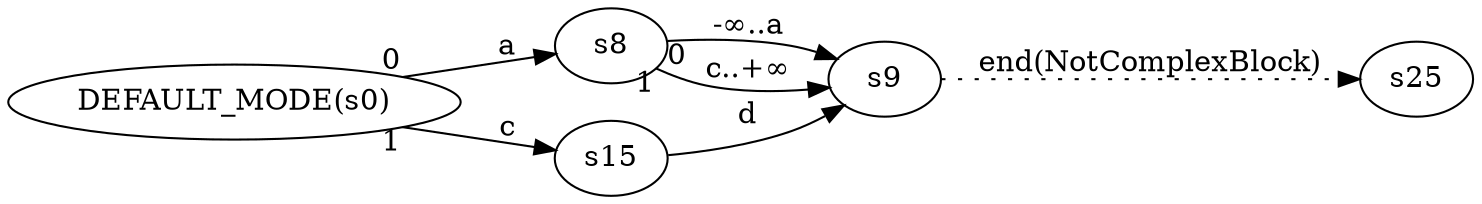 digraph ATN {
  rankdir=LR;

  "DEFAULT_MODE(s0)" -> s8 [label=a taillabel=0]
  s8 -> s9 [label="-∞..a" taillabel=0]
  s9 -> s25 [label="end(NotComplexBlock)" style=dotted]
  s8 -> s9 [label="c..+∞" taillabel=1]
  "DEFAULT_MODE(s0)" -> s15 [label=c taillabel=1]
  s15 -> s9 [label=d]
}